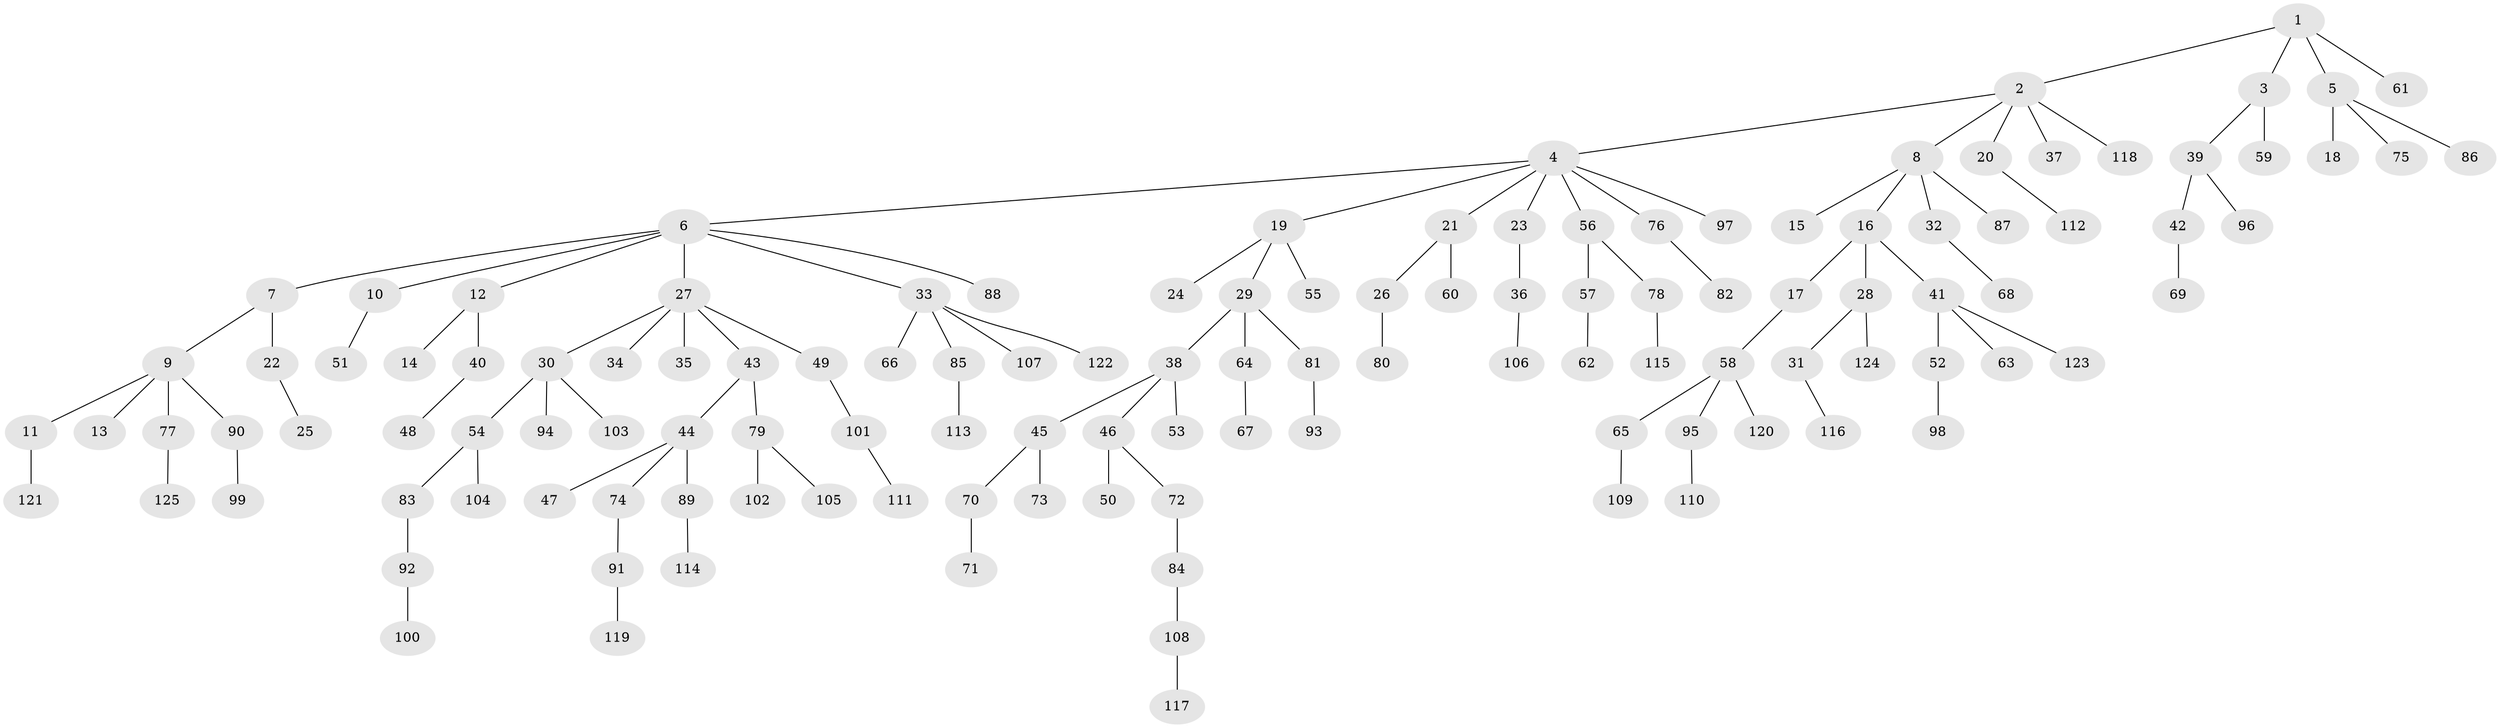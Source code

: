 // Generated by graph-tools (version 1.1) at 2025/53/03/09/25 04:53:56]
// undirected, 125 vertices, 124 edges
graph export_dot {
graph [start="1"]
  node [color=gray90,style=filled];
  1;
  2;
  3;
  4;
  5;
  6;
  7;
  8;
  9;
  10;
  11;
  12;
  13;
  14;
  15;
  16;
  17;
  18;
  19;
  20;
  21;
  22;
  23;
  24;
  25;
  26;
  27;
  28;
  29;
  30;
  31;
  32;
  33;
  34;
  35;
  36;
  37;
  38;
  39;
  40;
  41;
  42;
  43;
  44;
  45;
  46;
  47;
  48;
  49;
  50;
  51;
  52;
  53;
  54;
  55;
  56;
  57;
  58;
  59;
  60;
  61;
  62;
  63;
  64;
  65;
  66;
  67;
  68;
  69;
  70;
  71;
  72;
  73;
  74;
  75;
  76;
  77;
  78;
  79;
  80;
  81;
  82;
  83;
  84;
  85;
  86;
  87;
  88;
  89;
  90;
  91;
  92;
  93;
  94;
  95;
  96;
  97;
  98;
  99;
  100;
  101;
  102;
  103;
  104;
  105;
  106;
  107;
  108;
  109;
  110;
  111;
  112;
  113;
  114;
  115;
  116;
  117;
  118;
  119;
  120;
  121;
  122;
  123;
  124;
  125;
  1 -- 2;
  1 -- 3;
  1 -- 5;
  1 -- 61;
  2 -- 4;
  2 -- 8;
  2 -- 20;
  2 -- 37;
  2 -- 118;
  3 -- 39;
  3 -- 59;
  4 -- 6;
  4 -- 19;
  4 -- 21;
  4 -- 23;
  4 -- 56;
  4 -- 76;
  4 -- 97;
  5 -- 18;
  5 -- 75;
  5 -- 86;
  6 -- 7;
  6 -- 10;
  6 -- 12;
  6 -- 27;
  6 -- 33;
  6 -- 88;
  7 -- 9;
  7 -- 22;
  8 -- 15;
  8 -- 16;
  8 -- 32;
  8 -- 87;
  9 -- 11;
  9 -- 13;
  9 -- 77;
  9 -- 90;
  10 -- 51;
  11 -- 121;
  12 -- 14;
  12 -- 40;
  16 -- 17;
  16 -- 28;
  16 -- 41;
  17 -- 58;
  19 -- 24;
  19 -- 29;
  19 -- 55;
  20 -- 112;
  21 -- 26;
  21 -- 60;
  22 -- 25;
  23 -- 36;
  26 -- 80;
  27 -- 30;
  27 -- 34;
  27 -- 35;
  27 -- 43;
  27 -- 49;
  28 -- 31;
  28 -- 124;
  29 -- 38;
  29 -- 64;
  29 -- 81;
  30 -- 54;
  30 -- 94;
  30 -- 103;
  31 -- 116;
  32 -- 68;
  33 -- 66;
  33 -- 85;
  33 -- 107;
  33 -- 122;
  36 -- 106;
  38 -- 45;
  38 -- 46;
  38 -- 53;
  39 -- 42;
  39 -- 96;
  40 -- 48;
  41 -- 52;
  41 -- 63;
  41 -- 123;
  42 -- 69;
  43 -- 44;
  43 -- 79;
  44 -- 47;
  44 -- 74;
  44 -- 89;
  45 -- 70;
  45 -- 73;
  46 -- 50;
  46 -- 72;
  49 -- 101;
  52 -- 98;
  54 -- 83;
  54 -- 104;
  56 -- 57;
  56 -- 78;
  57 -- 62;
  58 -- 65;
  58 -- 95;
  58 -- 120;
  64 -- 67;
  65 -- 109;
  70 -- 71;
  72 -- 84;
  74 -- 91;
  76 -- 82;
  77 -- 125;
  78 -- 115;
  79 -- 102;
  79 -- 105;
  81 -- 93;
  83 -- 92;
  84 -- 108;
  85 -- 113;
  89 -- 114;
  90 -- 99;
  91 -- 119;
  92 -- 100;
  95 -- 110;
  101 -- 111;
  108 -- 117;
}
